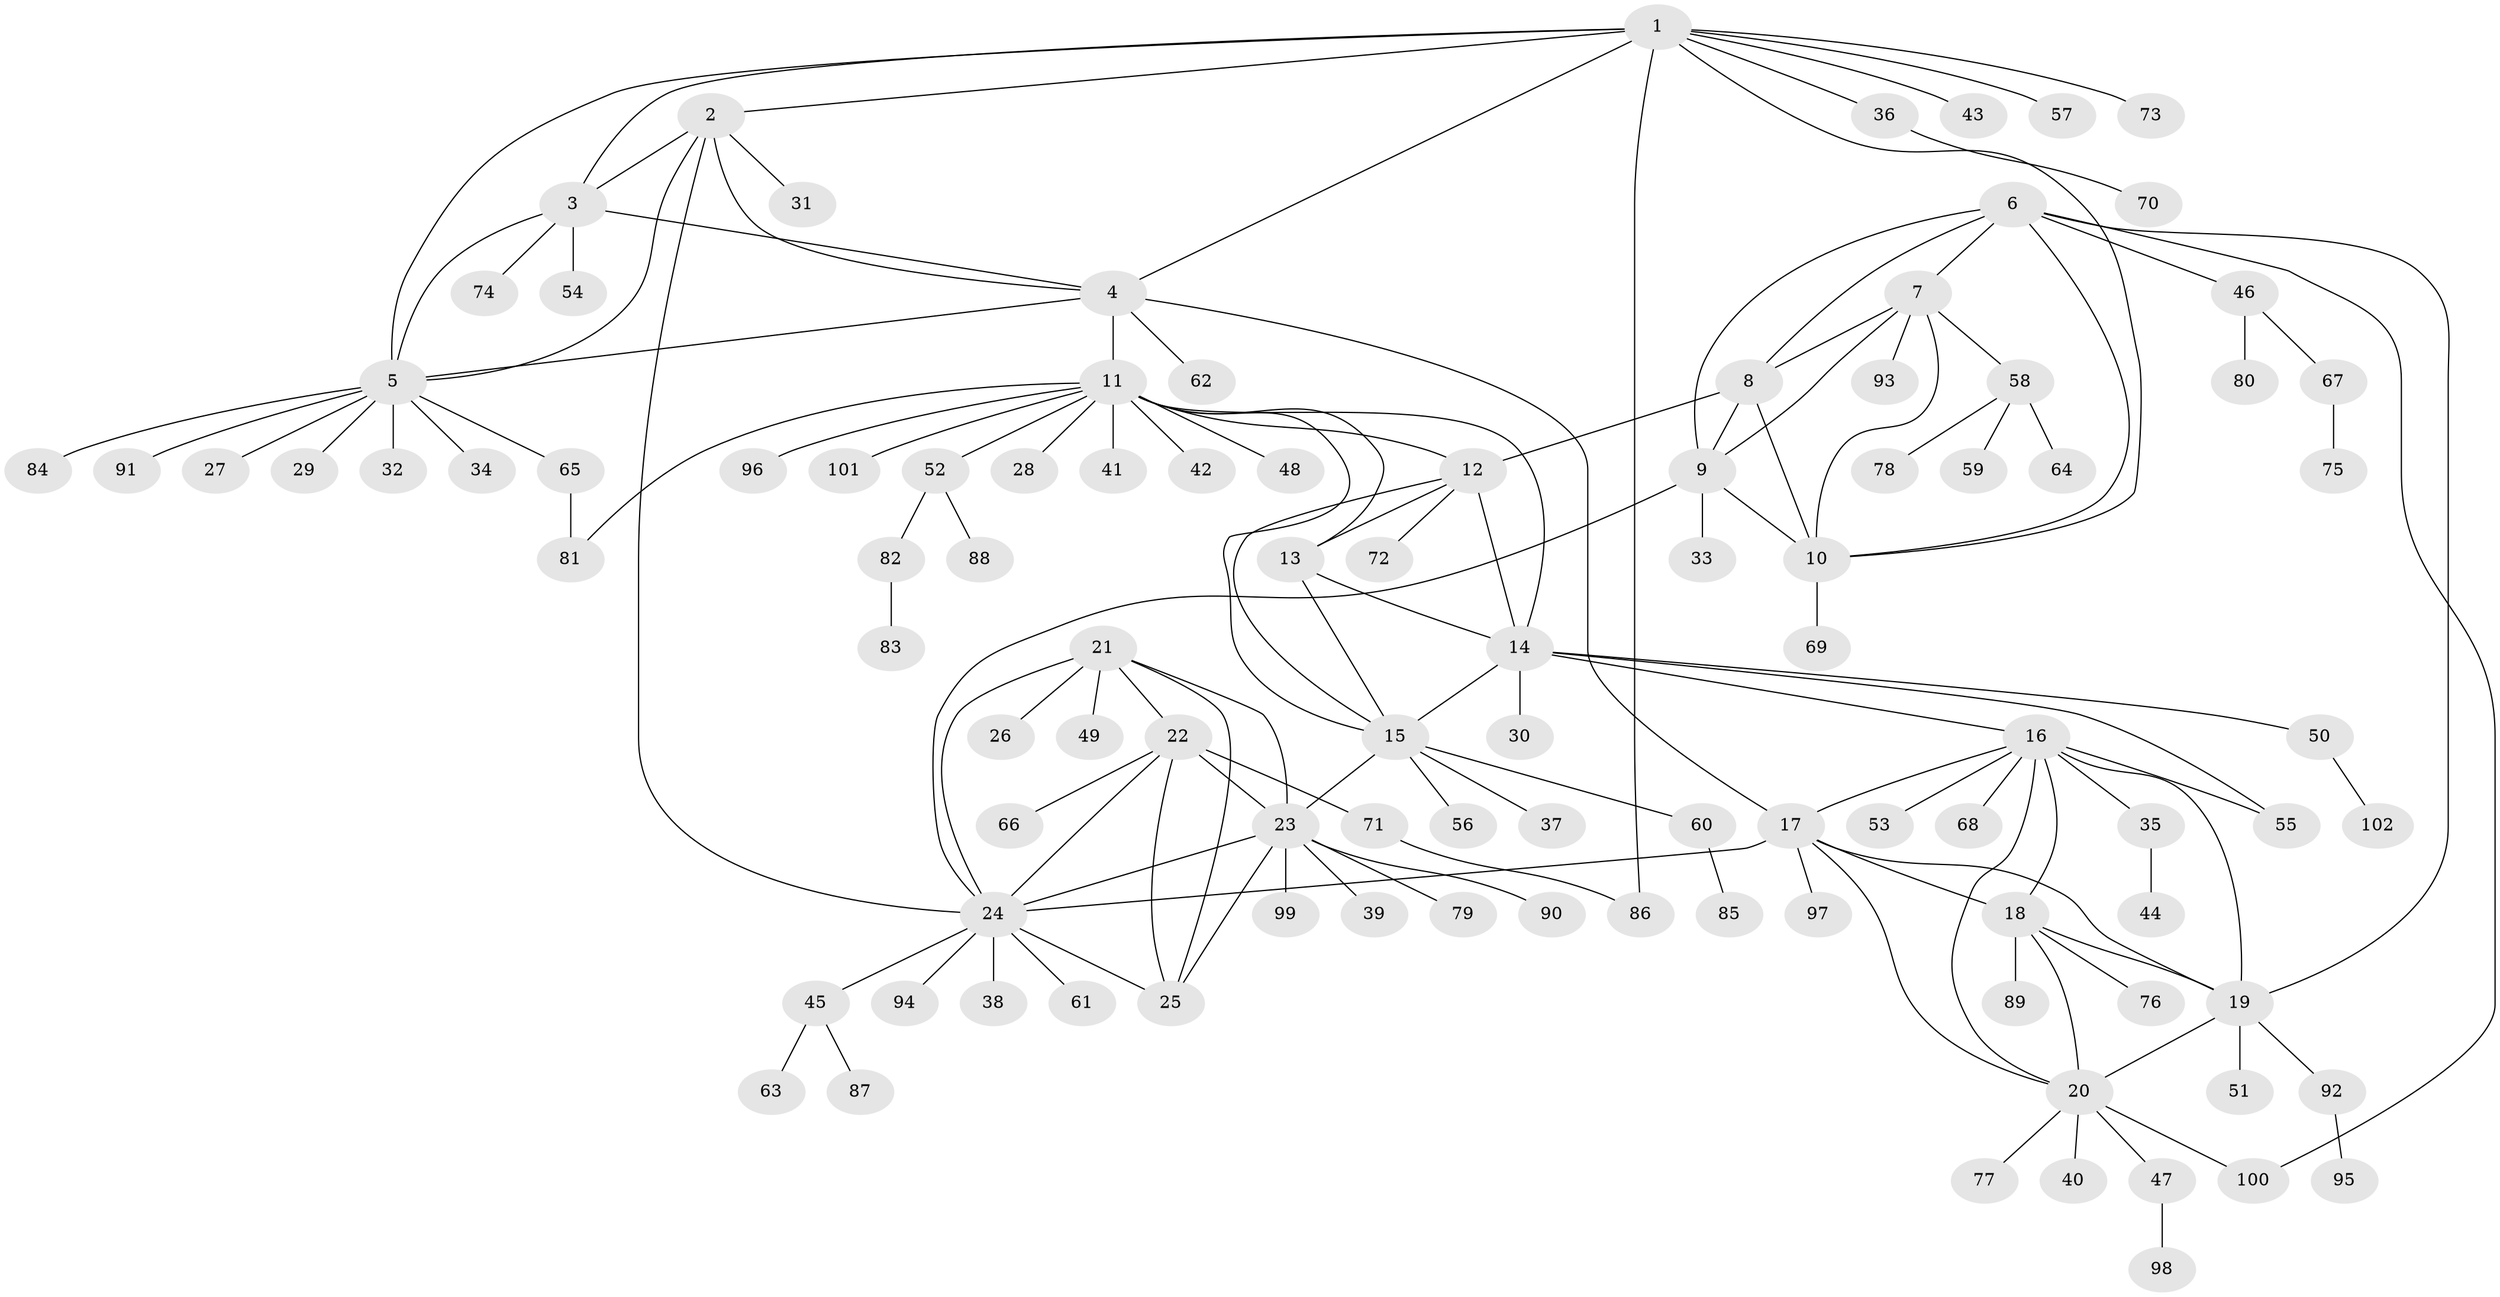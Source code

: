 // coarse degree distribution, {8: 0.05, 4: 0.0125, 9: 0.0125, 7: 0.0375, 6: 0.0375, 3: 0.05, 11: 0.0125, 5: 0.0125, 14: 0.0125, 2: 0.1125, 1: 0.65}
// Generated by graph-tools (version 1.1) at 2025/24/03/03/25 07:24:12]
// undirected, 102 vertices, 141 edges
graph export_dot {
graph [start="1"]
  node [color=gray90,style=filled];
  1;
  2;
  3;
  4;
  5;
  6;
  7;
  8;
  9;
  10;
  11;
  12;
  13;
  14;
  15;
  16;
  17;
  18;
  19;
  20;
  21;
  22;
  23;
  24;
  25;
  26;
  27;
  28;
  29;
  30;
  31;
  32;
  33;
  34;
  35;
  36;
  37;
  38;
  39;
  40;
  41;
  42;
  43;
  44;
  45;
  46;
  47;
  48;
  49;
  50;
  51;
  52;
  53;
  54;
  55;
  56;
  57;
  58;
  59;
  60;
  61;
  62;
  63;
  64;
  65;
  66;
  67;
  68;
  69;
  70;
  71;
  72;
  73;
  74;
  75;
  76;
  77;
  78;
  79;
  80;
  81;
  82;
  83;
  84;
  85;
  86;
  87;
  88;
  89;
  90;
  91;
  92;
  93;
  94;
  95;
  96;
  97;
  98;
  99;
  100;
  101;
  102;
  1 -- 2;
  1 -- 3;
  1 -- 4;
  1 -- 5;
  1 -- 10;
  1 -- 36;
  1 -- 43;
  1 -- 57;
  1 -- 73;
  1 -- 86;
  2 -- 3;
  2 -- 4;
  2 -- 5;
  2 -- 24;
  2 -- 31;
  3 -- 4;
  3 -- 5;
  3 -- 54;
  3 -- 74;
  4 -- 5;
  4 -- 11;
  4 -- 17;
  4 -- 62;
  5 -- 27;
  5 -- 29;
  5 -- 32;
  5 -- 34;
  5 -- 65;
  5 -- 84;
  5 -- 91;
  6 -- 7;
  6 -- 8;
  6 -- 9;
  6 -- 10;
  6 -- 19;
  6 -- 46;
  6 -- 100;
  7 -- 8;
  7 -- 9;
  7 -- 10;
  7 -- 58;
  7 -- 93;
  8 -- 9;
  8 -- 10;
  8 -- 12;
  9 -- 10;
  9 -- 24;
  9 -- 33;
  10 -- 69;
  11 -- 12;
  11 -- 13;
  11 -- 14;
  11 -- 15;
  11 -- 28;
  11 -- 41;
  11 -- 42;
  11 -- 48;
  11 -- 52;
  11 -- 81;
  11 -- 96;
  11 -- 101;
  12 -- 13;
  12 -- 14;
  12 -- 15;
  12 -- 72;
  13 -- 14;
  13 -- 15;
  14 -- 15;
  14 -- 16;
  14 -- 30;
  14 -- 50;
  14 -- 55;
  15 -- 23;
  15 -- 37;
  15 -- 56;
  15 -- 60;
  16 -- 17;
  16 -- 18;
  16 -- 19;
  16 -- 20;
  16 -- 35;
  16 -- 53;
  16 -- 55;
  16 -- 68;
  17 -- 18;
  17 -- 19;
  17 -- 20;
  17 -- 24;
  17 -- 97;
  18 -- 19;
  18 -- 20;
  18 -- 76;
  18 -- 89;
  19 -- 20;
  19 -- 51;
  19 -- 92;
  20 -- 40;
  20 -- 47;
  20 -- 77;
  20 -- 100;
  21 -- 22;
  21 -- 23;
  21 -- 24;
  21 -- 25;
  21 -- 26;
  21 -- 49;
  22 -- 23;
  22 -- 24;
  22 -- 25;
  22 -- 66;
  22 -- 71;
  23 -- 24;
  23 -- 25;
  23 -- 39;
  23 -- 79;
  23 -- 90;
  23 -- 99;
  24 -- 25;
  24 -- 38;
  24 -- 45;
  24 -- 61;
  24 -- 94;
  35 -- 44;
  36 -- 70;
  45 -- 63;
  45 -- 87;
  46 -- 67;
  46 -- 80;
  47 -- 98;
  50 -- 102;
  52 -- 82;
  52 -- 88;
  58 -- 59;
  58 -- 64;
  58 -- 78;
  60 -- 85;
  65 -- 81;
  67 -- 75;
  71 -- 86;
  82 -- 83;
  92 -- 95;
}
